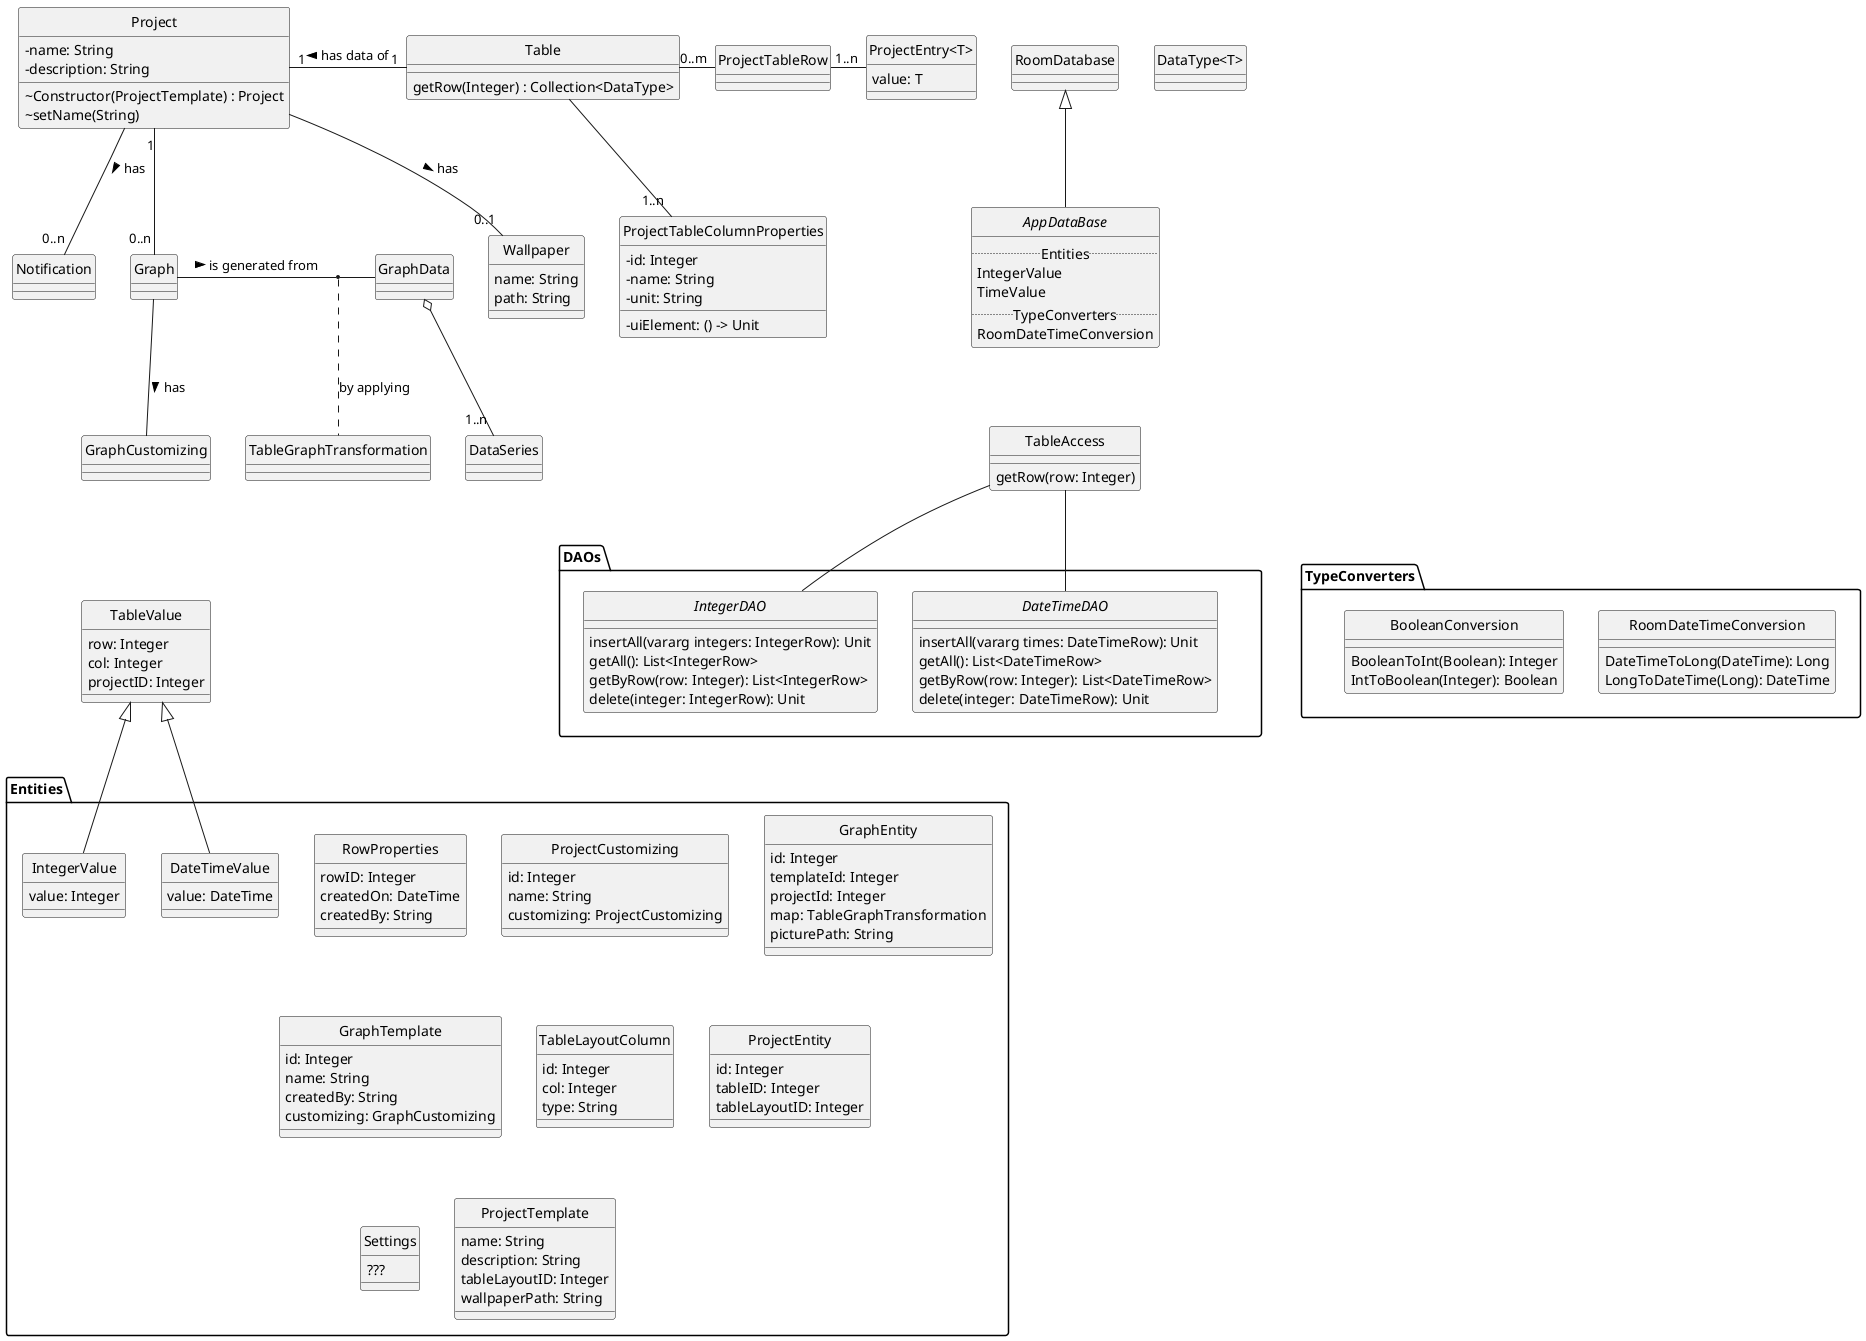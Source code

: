 @startuml

skinparam monochrome true
skinparam shadowing false
skinparam genericDisplay old
skinparam classAttributeIconSize 0
hide circle


class TableValue {
  row: Integer
  col: Integer
  projectID: Integer
}

abstract class AppDataBase {
  ..Entities..
  IntegerValue
  TimeValue
  ..TypeConverters..
  RoomDateTimeConversion
}

package Entities {
  '@Entity(primaryKeys=["row", "col"])
  class IntegerValue {
    value: Integer
  }
  
  '@Entity(primaryKeys=["row", "col"])
  class DateTimeValue {
    value: DateTime
  }
  
  '@Entity
  class RowProperties {
    'PrimaryKey
    rowID: Integer
    createdOn: DateTime
    createdBy: String
  }
  
  '@Entity
  class ProjectCustomizing {
    'PrimaryKey
    id: Integer 
    name: String
    'Embedded
    customizing: ProjectCustomizing
  }
  
  '@Entity
  class GraphEntity {
    'PrimaryKey
    id: Integer 
    templateId: Integer
    projectId: Integer
    'Embedded
    map: TableGraphTransformation
    picturePath: String
  }
  
  '@Entity
  class GraphTemplate {
    id: Integer
    name: String
    createdBy: String
    'Embedded
    customizing: GraphCustomizing 
  }
  
  '@Entity(primaryKey=["id", "col"])
  class TableLayoutColumn {
    id: Integer
    col: Integer
    type: String
  }
  
  '@Entity
  class ProjectEntity {
    'PrimaryKey
    id: Integer
    tableID: Integer
    tableLayoutID: Integer
  }
  
  '@Entity
  class Settings {
    ???
  }
  
  '@Entity
  class ProjectTemplate {
    name: String
    description: String
    tableLayoutID: Integer
    wallpaperPath: String
  }
}

package DAOs {
  interface IntegerDAO {
    insertAll(vararg integers: IntegerRow): Unit
    getAll(): List<IntegerRow>
    getByRow(row: Integer): List<IntegerRow>
    delete(integer: IntegerRow): Unit
  }
  
  interface DateTimeDAO {
    insertAll(vararg times: DateTimeRow): Unit
    getAll(): List<DateTimeRow>
    getByRow(row: Integer): List<DateTimeRow>
    delete(integer: DateTimeRow): Unit
  }
}

package TypeConverters {
  class RoomDateTimeConversion {
    DateTimeToLong(DateTime): Long
    LongToDateTime(Long): DateTime
  }
  
  class BooleanConversion {
    BooleanToInt(Boolean): Integer
    IntToBoolean(Integer): Boolean
  }
}

class TableAccess {
  getRow(row: Integer)
}

class Project {
  - name: String
  - description: String
  ~ Constructor(ProjectTemplate) : Project
  ~ setName(String)
}
Project - "0..1" Wallpaper : has >
Project -- "0..n" Notification : has >
Project "1" - "1" Table : has data of <
Project "1" -- "0..n" Graph


class Wallpaper {
  name: String
  path: String
  'Some kind of method to read the specified file and return the image or whatever is needed for the UI
}

class Notification {
  
}

class DataType<T> {
  
}

class Table {
  getRow(Integer) : Collection<DataType>
}
'Das sollten wahrscheinlich unbounded Arrays werden
Table -- "1..n" ProjectTableColumnProperties
Table - "0..m" ProjectTableRow

class ProjectTableRow {
  
}
ProjectTableRow - "1..n" ProjectEntry

class ProjectEntry<T> {
  value: T
}

class ProjectTableColumnProperties {
  - id: Integer
  - name: String
  - unit: String
  - uiElement: () -> Unit
}

class Graph {
  
}
Graph -- GraphCustomizing : has >
Graph - GraphData : is generated from >
(Graph, GraphData) .. TableGraphTransformation : by applying

class GraphData {
  
}
GraphData o-- "1..n" DataSeries

class DataSeries {
  
}

class GraphCustomizing {
  
}

class TableGraphTransformation {
  
}



TableAccess - IntegerDAO
TableAccess - DateTimeDAO

TableValue <|-- IntegerValue
TableValue <|-- DateTimeValue
RoomDatabase <|-- AppDataBase

AppDataBase -[hidden]-> TableAccess
DAOs -[hidden]> TypeConverters
TableAccess -[hidden]-> DAOs
Table -[hidden]-> Wallpaper
GraphCustomizing -[hidden]-> TableValue


@enduml